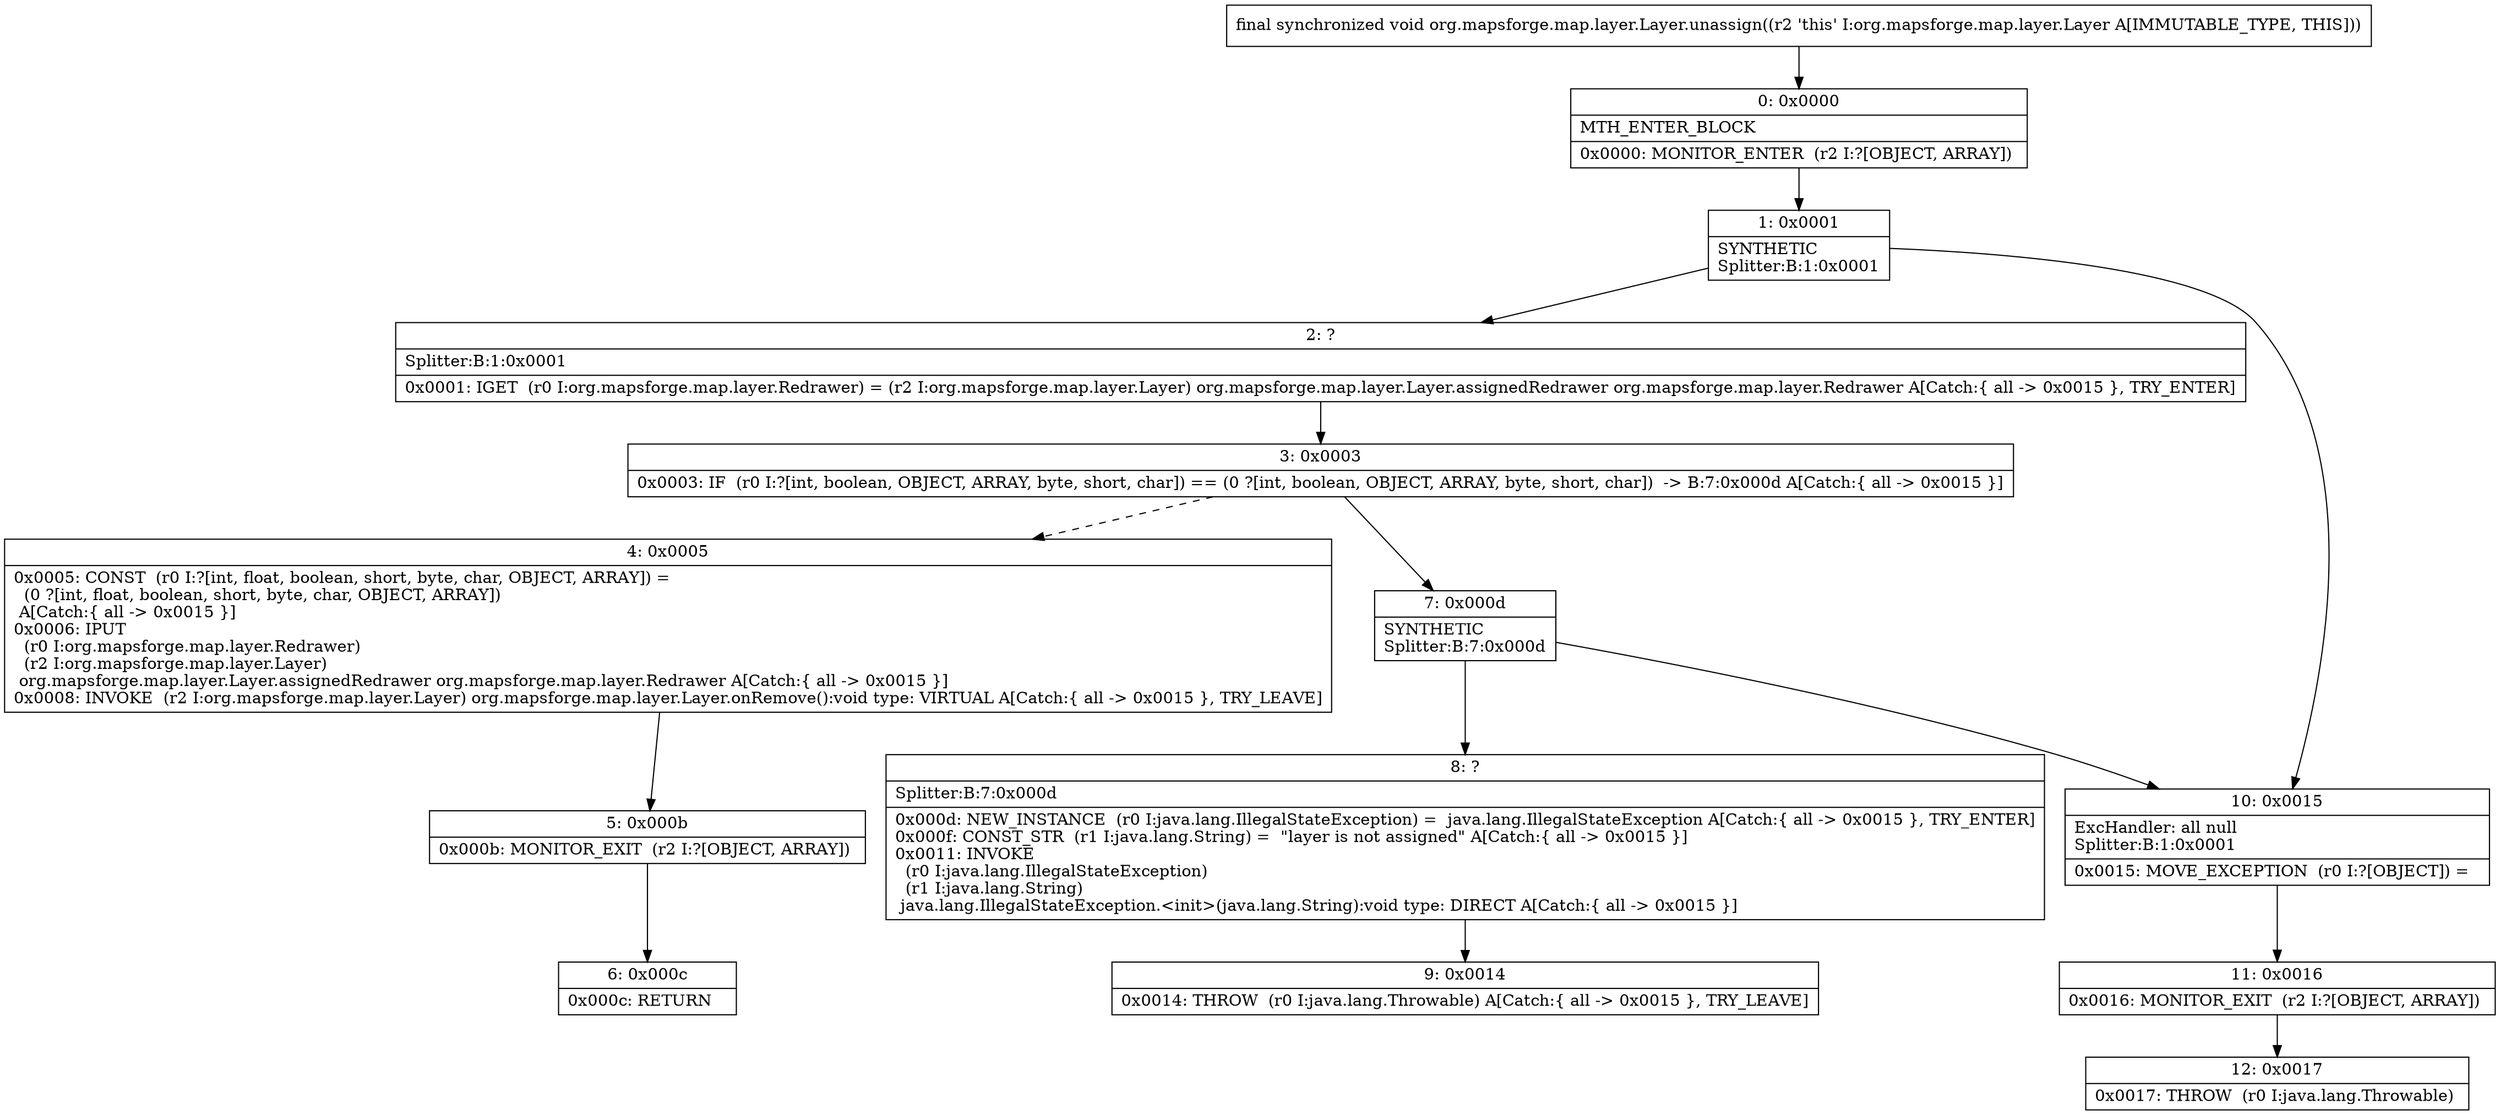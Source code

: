 digraph "CFG fororg.mapsforge.map.layer.Layer.unassign()V" {
Node_0 [shape=record,label="{0\:\ 0x0000|MTH_ENTER_BLOCK\l|0x0000: MONITOR_ENTER  (r2 I:?[OBJECT, ARRAY]) \l}"];
Node_1 [shape=record,label="{1\:\ 0x0001|SYNTHETIC\lSplitter:B:1:0x0001\l}"];
Node_2 [shape=record,label="{2\:\ ?|Splitter:B:1:0x0001\l|0x0001: IGET  (r0 I:org.mapsforge.map.layer.Redrawer) = (r2 I:org.mapsforge.map.layer.Layer) org.mapsforge.map.layer.Layer.assignedRedrawer org.mapsforge.map.layer.Redrawer A[Catch:\{ all \-\> 0x0015 \}, TRY_ENTER]\l}"];
Node_3 [shape=record,label="{3\:\ 0x0003|0x0003: IF  (r0 I:?[int, boolean, OBJECT, ARRAY, byte, short, char]) == (0 ?[int, boolean, OBJECT, ARRAY, byte, short, char])  \-\> B:7:0x000d A[Catch:\{ all \-\> 0x0015 \}]\l}"];
Node_4 [shape=record,label="{4\:\ 0x0005|0x0005: CONST  (r0 I:?[int, float, boolean, short, byte, char, OBJECT, ARRAY]) = \l  (0 ?[int, float, boolean, short, byte, char, OBJECT, ARRAY])\l A[Catch:\{ all \-\> 0x0015 \}]\l0x0006: IPUT  \l  (r0 I:org.mapsforge.map.layer.Redrawer)\l  (r2 I:org.mapsforge.map.layer.Layer)\l org.mapsforge.map.layer.Layer.assignedRedrawer org.mapsforge.map.layer.Redrawer A[Catch:\{ all \-\> 0x0015 \}]\l0x0008: INVOKE  (r2 I:org.mapsforge.map.layer.Layer) org.mapsforge.map.layer.Layer.onRemove():void type: VIRTUAL A[Catch:\{ all \-\> 0x0015 \}, TRY_LEAVE]\l}"];
Node_5 [shape=record,label="{5\:\ 0x000b|0x000b: MONITOR_EXIT  (r2 I:?[OBJECT, ARRAY]) \l}"];
Node_6 [shape=record,label="{6\:\ 0x000c|0x000c: RETURN   \l}"];
Node_7 [shape=record,label="{7\:\ 0x000d|SYNTHETIC\lSplitter:B:7:0x000d\l}"];
Node_8 [shape=record,label="{8\:\ ?|Splitter:B:7:0x000d\l|0x000d: NEW_INSTANCE  (r0 I:java.lang.IllegalStateException) =  java.lang.IllegalStateException A[Catch:\{ all \-\> 0x0015 \}, TRY_ENTER]\l0x000f: CONST_STR  (r1 I:java.lang.String) =  \"layer is not assigned\" A[Catch:\{ all \-\> 0x0015 \}]\l0x0011: INVOKE  \l  (r0 I:java.lang.IllegalStateException)\l  (r1 I:java.lang.String)\l java.lang.IllegalStateException.\<init\>(java.lang.String):void type: DIRECT A[Catch:\{ all \-\> 0x0015 \}]\l}"];
Node_9 [shape=record,label="{9\:\ 0x0014|0x0014: THROW  (r0 I:java.lang.Throwable) A[Catch:\{ all \-\> 0x0015 \}, TRY_LEAVE]\l}"];
Node_10 [shape=record,label="{10\:\ 0x0015|ExcHandler: all null\lSplitter:B:1:0x0001\l|0x0015: MOVE_EXCEPTION  (r0 I:?[OBJECT]) =  \l}"];
Node_11 [shape=record,label="{11\:\ 0x0016|0x0016: MONITOR_EXIT  (r2 I:?[OBJECT, ARRAY]) \l}"];
Node_12 [shape=record,label="{12\:\ 0x0017|0x0017: THROW  (r0 I:java.lang.Throwable) \l}"];
MethodNode[shape=record,label="{final synchronized void org.mapsforge.map.layer.Layer.unassign((r2 'this' I:org.mapsforge.map.layer.Layer A[IMMUTABLE_TYPE, THIS])) }"];
MethodNode -> Node_0;
Node_0 -> Node_1;
Node_1 -> Node_2;
Node_1 -> Node_10;
Node_2 -> Node_3;
Node_3 -> Node_4[style=dashed];
Node_3 -> Node_7;
Node_4 -> Node_5;
Node_5 -> Node_6;
Node_7 -> Node_8;
Node_7 -> Node_10;
Node_8 -> Node_9;
Node_10 -> Node_11;
Node_11 -> Node_12;
}

